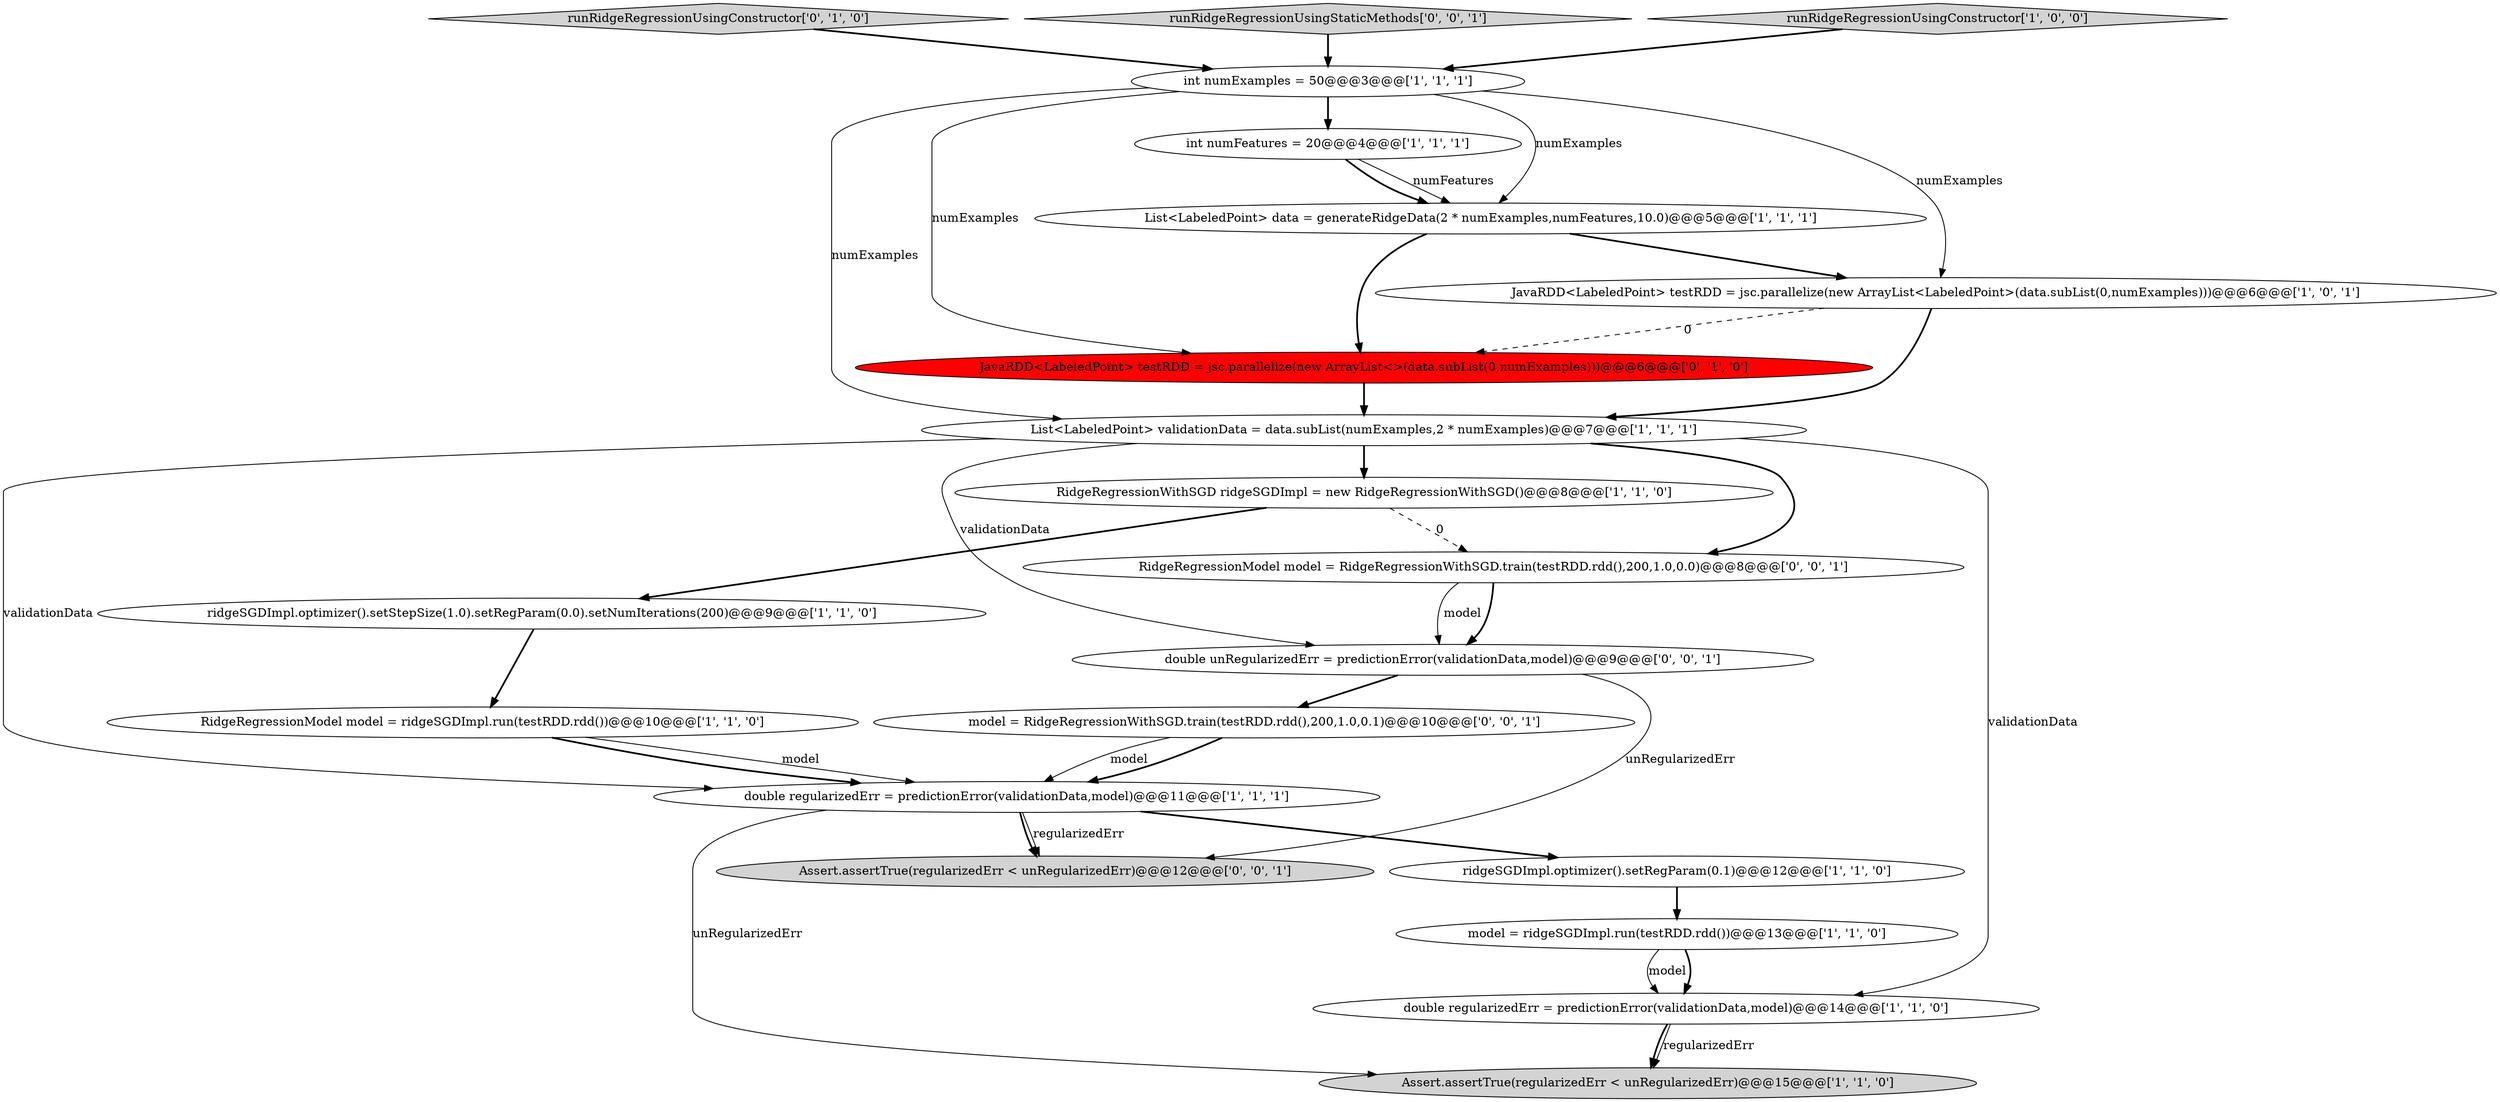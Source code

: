 digraph {
16 [style = filled, label = "double unRegularizedErr = predictionError(validationData,model)@@@9@@@['0', '0', '1']", fillcolor = white, shape = ellipse image = "AAA0AAABBB3BBB"];
11 [style = filled, label = "int numFeatures = 20@@@4@@@['1', '1', '1']", fillcolor = white, shape = ellipse image = "AAA0AAABBB1BBB"];
10 [style = filled, label = "List<LabeledPoint> data = generateRidgeData(2 * numExamples,numFeatures,10.0)@@@5@@@['1', '1', '1']", fillcolor = white, shape = ellipse image = "AAA0AAABBB1BBB"];
19 [style = filled, label = "Assert.assertTrue(regularizedErr < unRegularizedErr)@@@12@@@['0', '0', '1']", fillcolor = lightgray, shape = ellipse image = "AAA0AAABBB3BBB"];
1 [style = filled, label = "double regularizedErr = predictionError(validationData,model)@@@11@@@['1', '1', '1']", fillcolor = white, shape = ellipse image = "AAA0AAABBB1BBB"];
7 [style = filled, label = "ridgeSGDImpl.optimizer().setStepSize(1.0).setRegParam(0.0).setNumIterations(200)@@@9@@@['1', '1', '0']", fillcolor = white, shape = ellipse image = "AAA0AAABBB1BBB"];
18 [style = filled, label = "model = RidgeRegressionWithSGD.train(testRDD.rdd(),200,1.0,0.1)@@@10@@@['0', '0', '1']", fillcolor = white, shape = ellipse image = "AAA0AAABBB3BBB"];
12 [style = filled, label = "RidgeRegressionWithSGD ridgeSGDImpl = new RidgeRegressionWithSGD()@@@8@@@['1', '1', '0']", fillcolor = white, shape = ellipse image = "AAA0AAABBB1BBB"];
0 [style = filled, label = "List<LabeledPoint> validationData = data.subList(numExamples,2 * numExamples)@@@7@@@['1', '1', '1']", fillcolor = white, shape = ellipse image = "AAA0AAABBB1BBB"];
5 [style = filled, label = "model = ridgeSGDImpl.run(testRDD.rdd())@@@13@@@['1', '1', '0']", fillcolor = white, shape = ellipse image = "AAA0AAABBB1BBB"];
15 [style = filled, label = "runRidgeRegressionUsingConstructor['0', '1', '0']", fillcolor = lightgray, shape = diamond image = "AAA0AAABBB2BBB"];
13 [style = filled, label = "int numExamples = 50@@@3@@@['1', '1', '1']", fillcolor = white, shape = ellipse image = "AAA0AAABBB1BBB"];
8 [style = filled, label = "RidgeRegressionModel model = ridgeSGDImpl.run(testRDD.rdd())@@@10@@@['1', '1', '0']", fillcolor = white, shape = ellipse image = "AAA0AAABBB1BBB"];
3 [style = filled, label = "Assert.assertTrue(regularizedErr < unRegularizedErr)@@@15@@@['1', '1', '0']", fillcolor = lightgray, shape = ellipse image = "AAA0AAABBB1BBB"];
20 [style = filled, label = "RidgeRegressionModel model = RidgeRegressionWithSGD.train(testRDD.rdd(),200,1.0,0.0)@@@8@@@['0', '0', '1']", fillcolor = white, shape = ellipse image = "AAA0AAABBB3BBB"];
17 [style = filled, label = "runRidgeRegressionUsingStaticMethods['0', '0', '1']", fillcolor = lightgray, shape = diamond image = "AAA0AAABBB3BBB"];
14 [style = filled, label = "JavaRDD<LabeledPoint> testRDD = jsc.parallelize(new ArrayList<>(data.subList(0,numExamples)))@@@6@@@['0', '1', '0']", fillcolor = red, shape = ellipse image = "AAA1AAABBB2BBB"];
6 [style = filled, label = "JavaRDD<LabeledPoint> testRDD = jsc.parallelize(new ArrayList<LabeledPoint>(data.subList(0,numExamples)))@@@6@@@['1', '0', '1']", fillcolor = white, shape = ellipse image = "AAA0AAABBB1BBB"];
9 [style = filled, label = "runRidgeRegressionUsingConstructor['1', '0', '0']", fillcolor = lightgray, shape = diamond image = "AAA0AAABBB1BBB"];
2 [style = filled, label = "ridgeSGDImpl.optimizer().setRegParam(0.1)@@@12@@@['1', '1', '0']", fillcolor = white, shape = ellipse image = "AAA0AAABBB1BBB"];
4 [style = filled, label = "double regularizedErr = predictionError(validationData,model)@@@14@@@['1', '1', '0']", fillcolor = white, shape = ellipse image = "AAA0AAABBB1BBB"];
4->3 [style = bold, label=""];
0->1 [style = solid, label="validationData"];
15->13 [style = bold, label=""];
16->18 [style = bold, label=""];
1->3 [style = solid, label="unRegularizedErr"];
12->20 [style = dashed, label="0"];
10->14 [style = bold, label=""];
0->12 [style = bold, label=""];
0->4 [style = solid, label="validationData"];
6->0 [style = bold, label=""];
13->0 [style = solid, label="numExamples"];
20->16 [style = solid, label="model"];
1->19 [style = solid, label="regularizedErr"];
6->14 [style = dashed, label="0"];
7->8 [style = bold, label=""];
8->1 [style = solid, label="model"];
13->11 [style = bold, label=""];
10->6 [style = bold, label=""];
4->3 [style = solid, label="regularizedErr"];
12->7 [style = bold, label=""];
16->19 [style = solid, label="unRegularizedErr"];
18->1 [style = solid, label="model"];
8->1 [style = bold, label=""];
20->16 [style = bold, label=""];
14->0 [style = bold, label=""];
18->1 [style = bold, label=""];
11->10 [style = bold, label=""];
5->4 [style = bold, label=""];
0->16 [style = solid, label="validationData"];
13->14 [style = solid, label="numExamples"];
5->4 [style = solid, label="model"];
0->20 [style = bold, label=""];
1->2 [style = bold, label=""];
17->13 [style = bold, label=""];
1->19 [style = bold, label=""];
11->10 [style = solid, label="numFeatures"];
13->6 [style = solid, label="numExamples"];
13->10 [style = solid, label="numExamples"];
2->5 [style = bold, label=""];
9->13 [style = bold, label=""];
}
